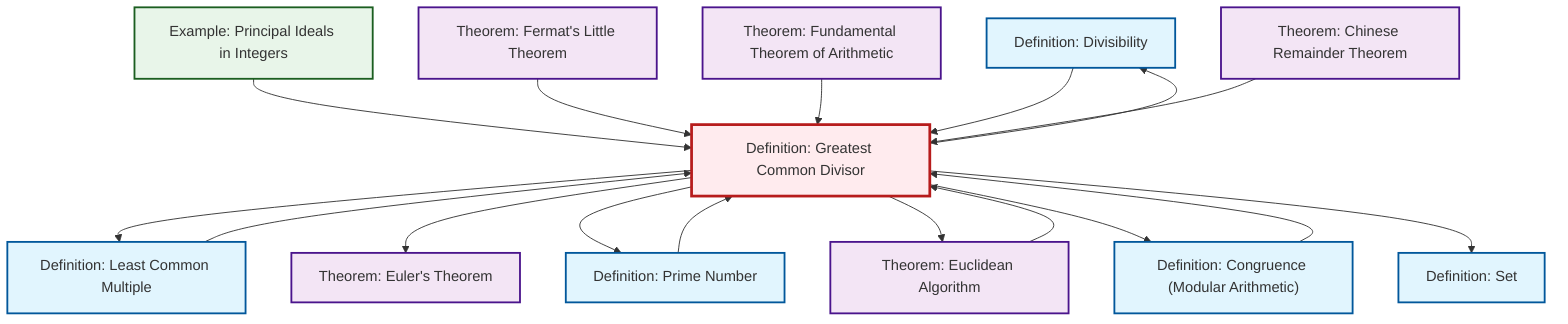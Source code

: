 graph TD
    classDef definition fill:#e1f5fe,stroke:#01579b,stroke-width:2px
    classDef theorem fill:#f3e5f5,stroke:#4a148c,stroke-width:2px
    classDef axiom fill:#fff3e0,stroke:#e65100,stroke-width:2px
    classDef example fill:#e8f5e9,stroke:#1b5e20,stroke-width:2px
    classDef current fill:#ffebee,stroke:#b71c1c,stroke-width:3px
    def-divisibility["Definition: Divisibility"]:::definition
    thm-euler["Theorem: Euler's Theorem"]:::theorem
    def-prime["Definition: Prime Number"]:::definition
    ex-principal-ideal["Example: Principal Ideals in Integers"]:::example
    thm-chinese-remainder["Theorem: Chinese Remainder Theorem"]:::theorem
    thm-fermat-little["Theorem: Fermat's Little Theorem"]:::theorem
    def-gcd["Definition: Greatest Common Divisor"]:::definition
    thm-fundamental-arithmetic["Theorem: Fundamental Theorem of Arithmetic"]:::theorem
    thm-euclidean-algorithm["Theorem: Euclidean Algorithm"]:::theorem
    def-set["Definition: Set"]:::definition
    def-lcm["Definition: Least Common Multiple"]:::definition
    def-congruence["Definition: Congruence (Modular Arithmetic)"]:::definition
    def-gcd --> def-lcm
    def-gcd --> thm-euler
    def-gcd --> def-prime
    ex-principal-ideal --> def-gcd
    thm-fermat-little --> def-gcd
    def-gcd --> thm-euclidean-algorithm
    thm-fundamental-arithmetic --> def-gcd
    def-divisibility --> def-gcd
    def-congruence --> def-gcd
    def-prime --> def-gcd
    def-gcd --> def-congruence
    def-lcm --> def-gcd
    thm-chinese-remainder --> def-gcd
    def-gcd --> def-set
    def-gcd --> def-divisibility
    thm-euclidean-algorithm --> def-gcd
    class def-gcd current